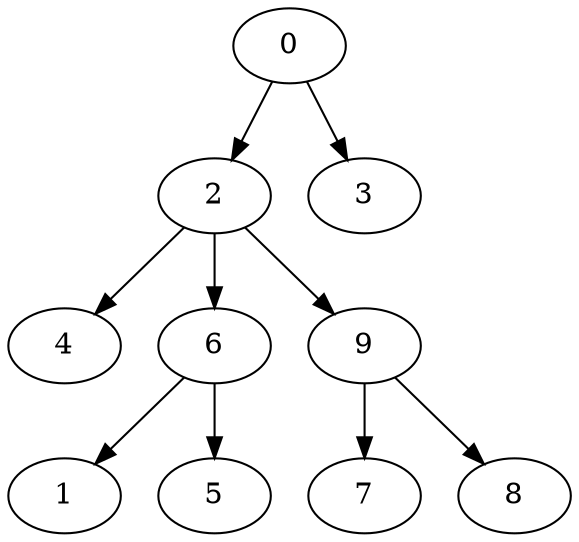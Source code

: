 digraph G{
    0 -> 2;
    0 -> 3;
    2 -> 4;
    2 -> 6;
    2 -> 9;
    6 -> 1;
    6 -> 5;
    9 -> 7;
    9 -> 8;
}

// dot -Tpng -O G.dot
// xdg-open G.dot.png